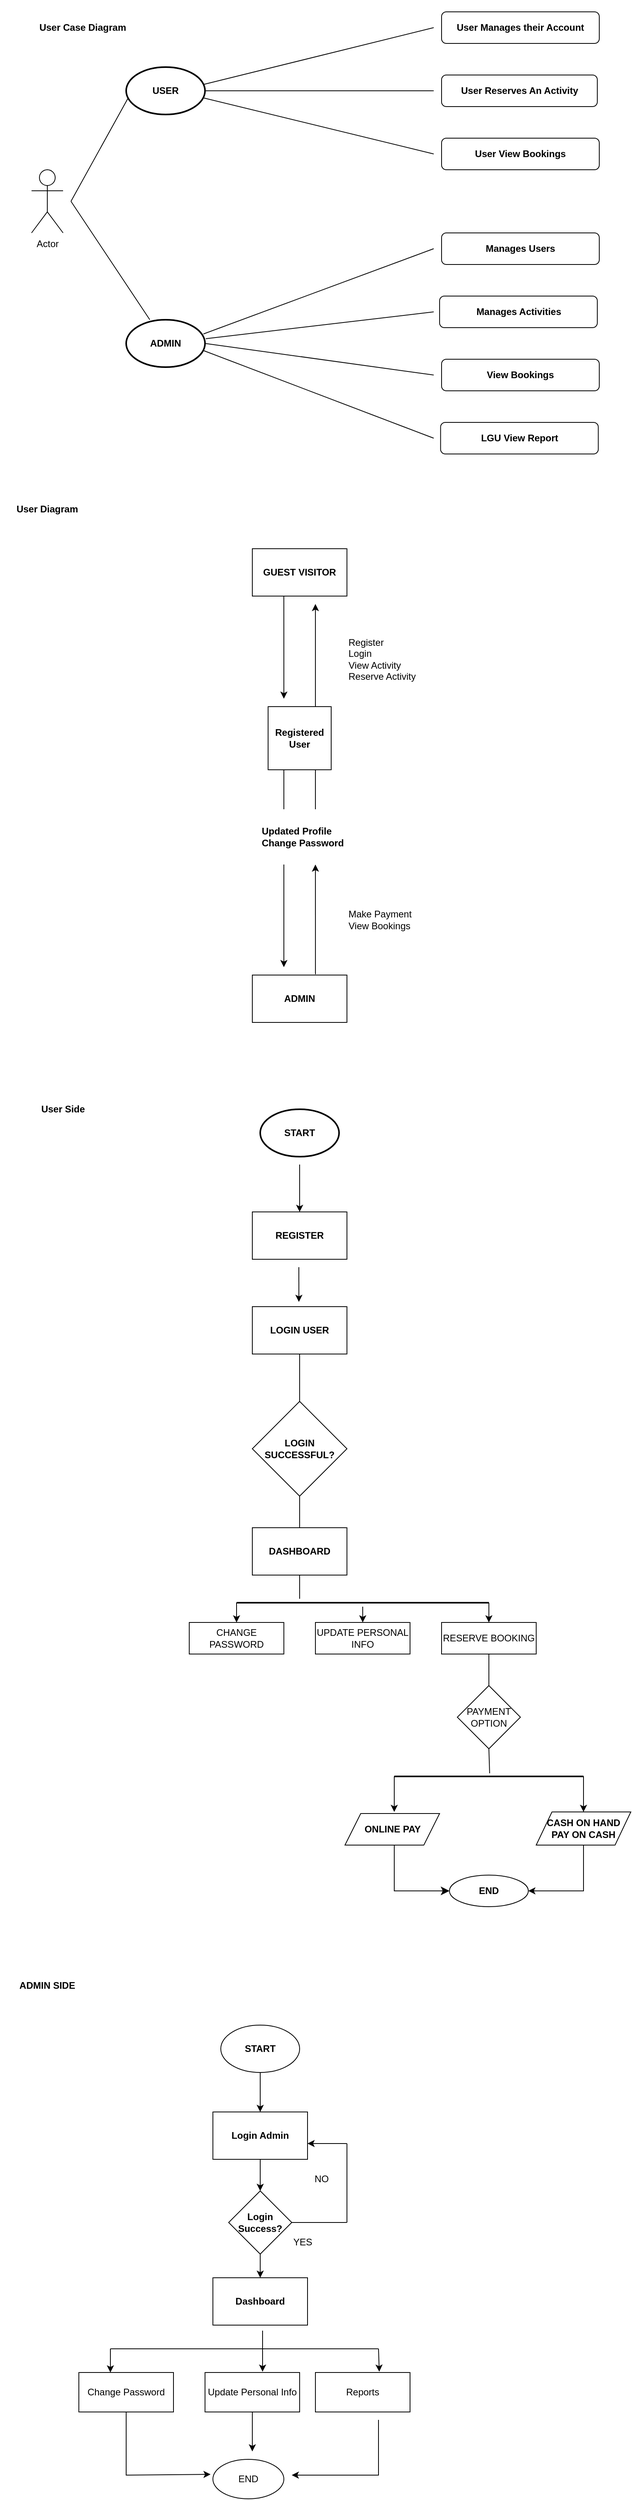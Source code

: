 <mxfile version="24.5.3" type="device">
  <diagram id="C5RBs43oDa-KdzZeNtuy" name="Page-1">
    <mxGraphModel dx="938" dy="640" grid="1" gridSize="10" guides="1" tooltips="1" connect="1" arrows="1" fold="1" page="1" pageScale="1" pageWidth="827" pageHeight="1169" math="0" shadow="0">
      <root>
        <mxCell id="WIyWlLk6GJQsqaUBKTNV-0" />
        <mxCell id="WIyWlLk6GJQsqaUBKTNV-1" parent="WIyWlLk6GJQsqaUBKTNV-0" />
        <mxCell id="XAtL01Sa8rDgGmlo7G_e-5" value="User Manages their Account" style="rounded=1;whiteSpace=wrap;html=1;fontStyle=1" vertex="1" parent="WIyWlLk6GJQsqaUBKTNV-1">
          <mxGeometry x="560" y="40" width="200" height="40" as="geometry" />
        </mxCell>
        <mxCell id="XAtL01Sa8rDgGmlo7G_e-6" value="User View Bookings" style="rounded=1;whiteSpace=wrap;html=1;fontStyle=1" vertex="1" parent="WIyWlLk6GJQsqaUBKTNV-1">
          <mxGeometry x="560" y="200" width="200" height="40" as="geometry" />
        </mxCell>
        <mxCell id="XAtL01Sa8rDgGmlo7G_e-7" value="Manages Activities" style="rounded=1;whiteSpace=wrap;html=1;fontStyle=1" vertex="1" parent="WIyWlLk6GJQsqaUBKTNV-1">
          <mxGeometry x="557.5" y="400" width="200" height="40" as="geometry" />
        </mxCell>
        <mxCell id="XAtL01Sa8rDgGmlo7G_e-8" value="User Reserves An Activity" style="rounded=1;whiteSpace=wrap;html=1;fontStyle=1" vertex="1" parent="WIyWlLk6GJQsqaUBKTNV-1">
          <mxGeometry x="560" y="120" width="197.5" height="40" as="geometry" />
        </mxCell>
        <mxCell id="XAtL01Sa8rDgGmlo7G_e-9" value="LGU View Report" style="rounded=1;whiteSpace=wrap;html=1;fontStyle=1" vertex="1" parent="WIyWlLk6GJQsqaUBKTNV-1">
          <mxGeometry x="558.75" y="560" width="200" height="40" as="geometry" />
        </mxCell>
        <mxCell id="XAtL01Sa8rDgGmlo7G_e-10" value="View Bookings" style="rounded=1;whiteSpace=wrap;html=1;fontStyle=1" vertex="1" parent="WIyWlLk6GJQsqaUBKTNV-1">
          <mxGeometry x="560" y="480" width="200" height="40" as="geometry" />
        </mxCell>
        <mxCell id="XAtL01Sa8rDgGmlo7G_e-11" value="Manages Users" style="rounded=1;whiteSpace=wrap;html=1;fontStyle=1" vertex="1" parent="WIyWlLk6GJQsqaUBKTNV-1">
          <mxGeometry x="560" y="320" width="200" height="40" as="geometry" />
        </mxCell>
        <mxCell id="XAtL01Sa8rDgGmlo7G_e-30" style="edgeStyle=orthogonalEdgeStyle;rounded=0;orthogonalLoop=1;jettySize=auto;html=1;exitX=0.5;exitY=1;exitDx=0;exitDy=0;" edge="1" parent="WIyWlLk6GJQsqaUBKTNV-1" source="XAtL01Sa8rDgGmlo7G_e-11" target="XAtL01Sa8rDgGmlo7G_e-11">
          <mxGeometry relative="1" as="geometry" />
        </mxCell>
        <mxCell id="XAtL01Sa8rDgGmlo7G_e-34" value="" style="endArrow=none;html=1;rounded=0;exitX=0.98;exitY=0.367;exitDx=0;exitDy=0;exitPerimeter=0;" edge="1" parent="WIyWlLk6GJQsqaUBKTNV-1">
          <mxGeometry width="50" height="50" relative="1" as="geometry">
            <mxPoint x="258" y="132.02" as="sourcePoint" />
            <mxPoint x="550" y="60" as="targetPoint" />
          </mxGeometry>
        </mxCell>
        <mxCell id="XAtL01Sa8rDgGmlo7G_e-35" value="" style="endArrow=none;html=1;rounded=0;exitX=1;exitY=0.5;exitDx=0;exitDy=0;" edge="1" parent="WIyWlLk6GJQsqaUBKTNV-1">
          <mxGeometry width="50" height="50" relative="1" as="geometry">
            <mxPoint x="260" y="140" as="sourcePoint" />
            <mxPoint x="550" y="140" as="targetPoint" />
          </mxGeometry>
        </mxCell>
        <mxCell id="XAtL01Sa8rDgGmlo7G_e-36" value="" style="endArrow=none;html=1;rounded=0;exitX=0.98;exitY=0.65;exitDx=0;exitDy=0;exitPerimeter=0;" edge="1" parent="WIyWlLk6GJQsqaUBKTNV-1">
          <mxGeometry width="50" height="50" relative="1" as="geometry">
            <mxPoint x="258" y="149" as="sourcePoint" />
            <mxPoint x="550" y="220" as="targetPoint" />
          </mxGeometry>
        </mxCell>
        <mxCell id="XAtL01Sa8rDgGmlo7G_e-37" value="Actor" style="shape=umlActor;verticalLabelPosition=bottom;verticalAlign=top;html=1;outlineConnect=0;" vertex="1" parent="WIyWlLk6GJQsqaUBKTNV-1">
          <mxGeometry x="40" y="240" width="40" height="80" as="geometry" />
        </mxCell>
        <mxCell id="XAtL01Sa8rDgGmlo7G_e-40" value="" style="endArrow=none;html=1;rounded=0;entryX=0.02;entryY=0.667;entryDx=0;entryDy=0;entryPerimeter=0;" edge="1" parent="WIyWlLk6GJQsqaUBKTNV-1">
          <mxGeometry width="50" height="50" relative="1" as="geometry">
            <mxPoint x="90" y="280" as="sourcePoint" />
            <mxPoint x="162" y="150.02" as="targetPoint" />
          </mxGeometry>
        </mxCell>
        <mxCell id="XAtL01Sa8rDgGmlo7G_e-41" value="" style="endArrow=none;html=1;rounded=0;" edge="1" parent="WIyWlLk6GJQsqaUBKTNV-1" target="XAtL01Sa8rDgGmlo7G_e-78">
          <mxGeometry width="50" height="50" relative="1" as="geometry">
            <mxPoint x="90" y="280" as="sourcePoint" />
            <mxPoint x="193" y="431.98" as="targetPoint" />
          </mxGeometry>
        </mxCell>
        <mxCell id="XAtL01Sa8rDgGmlo7G_e-42" value="" style="endArrow=none;html=1;rounded=0;exitX=0.98;exitY=0.65;exitDx=0;exitDy=0;exitPerimeter=0;" edge="1" parent="WIyWlLk6GJQsqaUBKTNV-1">
          <mxGeometry width="50" height="50" relative="1" as="geometry">
            <mxPoint x="258" y="469" as="sourcePoint" />
            <mxPoint x="550" y="580" as="targetPoint" />
          </mxGeometry>
        </mxCell>
        <mxCell id="XAtL01Sa8rDgGmlo7G_e-43" value="" style="endArrow=none;html=1;rounded=0;exitX=1;exitY=0.5;exitDx=0;exitDy=0;" edge="1" parent="WIyWlLk6GJQsqaUBKTNV-1">
          <mxGeometry width="50" height="50" relative="1" as="geometry">
            <mxPoint x="260" y="460" as="sourcePoint" />
            <mxPoint x="550" y="500" as="targetPoint" />
          </mxGeometry>
        </mxCell>
        <mxCell id="XAtL01Sa8rDgGmlo7G_e-44" value="" style="endArrow=none;html=1;rounded=0;exitX=1.01;exitY=0.4;exitDx=0;exitDy=0;exitPerimeter=0;" edge="1" parent="WIyWlLk6GJQsqaUBKTNV-1">
          <mxGeometry width="50" height="50" relative="1" as="geometry">
            <mxPoint x="261" y="454" as="sourcePoint" />
            <mxPoint x="550" y="420" as="targetPoint" />
          </mxGeometry>
        </mxCell>
        <mxCell id="XAtL01Sa8rDgGmlo7G_e-45" value="" style="endArrow=none;html=1;rounded=0;exitX=0.98;exitY=0.3;exitDx=0;exitDy=0;exitPerimeter=0;" edge="1" parent="WIyWlLk6GJQsqaUBKTNV-1">
          <mxGeometry width="50" height="50" relative="1" as="geometry">
            <mxPoint x="258" y="448" as="sourcePoint" />
            <mxPoint x="550" y="340" as="targetPoint" />
          </mxGeometry>
        </mxCell>
        <mxCell id="XAtL01Sa8rDgGmlo7G_e-49" value="Registered User" style="whiteSpace=wrap;html=1;aspect=fixed;fontStyle=1" vertex="1" parent="WIyWlLk6GJQsqaUBKTNV-1">
          <mxGeometry x="340" y="920" width="80" height="80" as="geometry" />
        </mxCell>
        <mxCell id="XAtL01Sa8rDgGmlo7G_e-50" style="edgeStyle=orthogonalEdgeStyle;rounded=0;orthogonalLoop=1;jettySize=auto;html=1;exitX=0.5;exitY=1;exitDx=0;exitDy=0;" edge="1" parent="WIyWlLk6GJQsqaUBKTNV-1">
          <mxGeometry relative="1" as="geometry">
            <mxPoint x="380" y="840" as="sourcePoint" />
            <mxPoint x="380" y="840" as="targetPoint" />
          </mxGeometry>
        </mxCell>
        <mxCell id="XAtL01Sa8rDgGmlo7G_e-51" value="GUEST VISITOR" style="rounded=0;whiteSpace=wrap;html=1;fontStyle=1" vertex="1" parent="WIyWlLk6GJQsqaUBKTNV-1">
          <mxGeometry x="320" y="720" width="120" height="60" as="geometry" />
        </mxCell>
        <mxCell id="XAtL01Sa8rDgGmlo7G_e-52" value="" style="endArrow=classic;html=1;rounded=0;exitX=0.333;exitY=1;exitDx=0;exitDy=0;exitPerimeter=0;" edge="1" parent="WIyWlLk6GJQsqaUBKTNV-1" source="XAtL01Sa8rDgGmlo7G_e-51">
          <mxGeometry width="50" height="50" relative="1" as="geometry">
            <mxPoint x="380" y="800" as="sourcePoint" />
            <mxPoint x="360" y="910" as="targetPoint" />
            <Array as="points">
              <mxPoint x="360" y="850" />
            </Array>
          </mxGeometry>
        </mxCell>
        <mxCell id="XAtL01Sa8rDgGmlo7G_e-53" value="" style="endArrow=classic;html=1;rounded=0;exitX=0.75;exitY=0;exitDx=0;exitDy=0;" edge="1" parent="WIyWlLk6GJQsqaUBKTNV-1" source="XAtL01Sa8rDgGmlo7G_e-49">
          <mxGeometry width="50" height="50" relative="1" as="geometry">
            <mxPoint x="390" y="1000" as="sourcePoint" />
            <mxPoint x="400" y="790" as="targetPoint" />
            <Array as="points" />
          </mxGeometry>
        </mxCell>
        <mxCell id="XAtL01Sa8rDgGmlo7G_e-54" value="ADMIN" style="rounded=0;whiteSpace=wrap;html=1;fontStyle=1" vertex="1" parent="WIyWlLk6GJQsqaUBKTNV-1">
          <mxGeometry x="320" y="1260" width="120" height="60" as="geometry" />
        </mxCell>
        <mxCell id="XAtL01Sa8rDgGmlo7G_e-57" value="Register&lt;div&gt;Login&lt;/div&gt;&lt;div&gt;View Activity&lt;/div&gt;&lt;div&gt;Reserve Activity&lt;/div&gt;" style="text;strokeColor=none;fillColor=none;html=1;whiteSpace=wrap;verticalAlign=middle;overflow=hidden;fontStyle=0" vertex="1" parent="WIyWlLk6GJQsqaUBKTNV-1">
          <mxGeometry x="440" y="820" width="100" height="80" as="geometry" />
        </mxCell>
        <mxCell id="XAtL01Sa8rDgGmlo7G_e-58" value="Updated Profile&lt;div&gt;Change Password&lt;/div&gt;" style="text;strokeColor=none;fillColor=none;html=1;whiteSpace=wrap;verticalAlign=middle;overflow=hidden;fontStyle=1" vertex="1" parent="WIyWlLk6GJQsqaUBKTNV-1">
          <mxGeometry x="330" y="1050" width="110" height="70" as="geometry" />
        </mxCell>
        <mxCell id="XAtL01Sa8rDgGmlo7G_e-59" value="" style="endArrow=none;html=1;rounded=0;entryX=0.25;entryY=1;entryDx=0;entryDy=0;" edge="1" parent="WIyWlLk6GJQsqaUBKTNV-1" target="XAtL01Sa8rDgGmlo7G_e-49">
          <mxGeometry width="50" height="50" relative="1" as="geometry">
            <mxPoint x="360" y="1050" as="sourcePoint" />
            <mxPoint x="440" y="1010" as="targetPoint" />
          </mxGeometry>
        </mxCell>
        <mxCell id="XAtL01Sa8rDgGmlo7G_e-60" value="" style="endArrow=none;html=1;rounded=0;entryX=0.75;entryY=1;entryDx=0;entryDy=0;" edge="1" parent="WIyWlLk6GJQsqaUBKTNV-1" target="XAtL01Sa8rDgGmlo7G_e-49">
          <mxGeometry width="50" height="50" relative="1" as="geometry">
            <mxPoint x="400" y="1050" as="sourcePoint" />
            <mxPoint x="440" y="1010" as="targetPoint" />
          </mxGeometry>
        </mxCell>
        <mxCell id="XAtL01Sa8rDgGmlo7G_e-63" value="" style="endArrow=classic;html=1;rounded=0;" edge="1" parent="WIyWlLk6GJQsqaUBKTNV-1">
          <mxGeometry width="50" height="50" relative="1" as="geometry">
            <mxPoint x="360" y="1120" as="sourcePoint" />
            <mxPoint x="360" y="1250" as="targetPoint" />
          </mxGeometry>
        </mxCell>
        <mxCell id="XAtL01Sa8rDgGmlo7G_e-64" value="" style="endArrow=classic;html=1;rounded=0;exitX=0.667;exitY=-0.017;exitDx=0;exitDy=0;exitPerimeter=0;" edge="1" parent="WIyWlLk6GJQsqaUBKTNV-1" source="XAtL01Sa8rDgGmlo7G_e-54">
          <mxGeometry width="50" height="50" relative="1" as="geometry">
            <mxPoint x="400" y="1250" as="sourcePoint" />
            <mxPoint x="400" y="1120" as="targetPoint" />
          </mxGeometry>
        </mxCell>
        <mxCell id="XAtL01Sa8rDgGmlo7G_e-65" value="Make Payment&amp;nbsp;&lt;div&gt;View Bookings&lt;/div&gt;" style="text;strokeColor=none;fillColor=none;html=1;whiteSpace=wrap;verticalAlign=middle;overflow=hidden;fontStyle=0" vertex="1" parent="WIyWlLk6GJQsqaUBKTNV-1">
          <mxGeometry x="440" y="1150" width="100" height="80" as="geometry" />
        </mxCell>
        <UserObject label="User Case Diagram" placeholders="1" name="Variable" id="XAtL01Sa8rDgGmlo7G_e-68">
          <mxCell style="text;html=1;strokeColor=none;fillColor=none;align=center;verticalAlign=middle;whiteSpace=wrap;overflow=hidden;fontStyle=1" vertex="1" parent="WIyWlLk6GJQsqaUBKTNV-1">
            <mxGeometry x="10" y="25" width="190" height="70" as="geometry" />
          </mxCell>
        </UserObject>
        <UserObject label="User Diagram" placeholders="1" name="Variable" id="XAtL01Sa8rDgGmlo7G_e-70">
          <mxCell style="text;html=1;strokeColor=none;fillColor=none;align=center;verticalAlign=middle;whiteSpace=wrap;overflow=hidden;fontStyle=1" vertex="1" parent="WIyWlLk6GJQsqaUBKTNV-1">
            <mxGeometry y="660" width="120" height="20" as="geometry" />
          </mxCell>
        </UserObject>
        <UserObject label="User Side" placeholders="1" name="Variable" id="XAtL01Sa8rDgGmlo7G_e-72">
          <mxCell style="text;html=1;strokeColor=none;fillColor=none;align=center;verticalAlign=middle;whiteSpace=wrap;overflow=hidden;fontStyle=1" vertex="1" parent="WIyWlLk6GJQsqaUBKTNV-1">
            <mxGeometry x="40" y="1420" width="80" height="20" as="geometry" />
          </mxCell>
        </UserObject>
        <mxCell id="XAtL01Sa8rDgGmlo7G_e-76" value="USER" style="strokeWidth=2;html=1;shape=mxgraph.flowchart.start_1;whiteSpace=wrap;fontStyle=1" vertex="1" parent="WIyWlLk6GJQsqaUBKTNV-1">
          <mxGeometry x="160" y="110" width="100" height="60" as="geometry" />
        </mxCell>
        <mxCell id="XAtL01Sa8rDgGmlo7G_e-78" value="ADMIN" style="strokeWidth=2;html=1;shape=mxgraph.flowchart.start_1;whiteSpace=wrap;fontStyle=1" vertex="1" parent="WIyWlLk6GJQsqaUBKTNV-1">
          <mxGeometry x="160" y="430" width="100" height="60" as="geometry" />
        </mxCell>
        <mxCell id="XAtL01Sa8rDgGmlo7G_e-79" value="START" style="strokeWidth=2;html=1;shape=mxgraph.flowchart.start_1;whiteSpace=wrap;fontStyle=1" vertex="1" parent="WIyWlLk6GJQsqaUBKTNV-1">
          <mxGeometry x="330" y="1430" width="100" height="60" as="geometry" />
        </mxCell>
        <mxCell id="XAtL01Sa8rDgGmlo7G_e-81" value="REGISTER" style="rounded=0;whiteSpace=wrap;html=1;fontStyle=1" vertex="1" parent="WIyWlLk6GJQsqaUBKTNV-1">
          <mxGeometry x="320" y="1560" width="120" height="60" as="geometry" />
        </mxCell>
        <mxCell id="XAtL01Sa8rDgGmlo7G_e-83" value="LOGIN USER" style="rounded=0;whiteSpace=wrap;html=1;fontStyle=1" vertex="1" parent="WIyWlLk6GJQsqaUBKTNV-1">
          <mxGeometry x="320" y="1680" width="120" height="60" as="geometry" />
        </mxCell>
        <mxCell id="XAtL01Sa8rDgGmlo7G_e-84" value="LOGIN SUCCESSFUL?" style="rhombus;whiteSpace=wrap;html=1;fontStyle=1" vertex="1" parent="WIyWlLk6GJQsqaUBKTNV-1">
          <mxGeometry x="320" y="1800" width="120" height="120" as="geometry" />
        </mxCell>
        <mxCell id="XAtL01Sa8rDgGmlo7G_e-85" value="DASHBOARD" style="rounded=0;whiteSpace=wrap;html=1;fontStyle=1" vertex="1" parent="WIyWlLk6GJQsqaUBKTNV-1">
          <mxGeometry x="320" y="1960" width="120" height="60" as="geometry" />
        </mxCell>
        <mxCell id="XAtL01Sa8rDgGmlo7G_e-86" value="CHANGE PASSWORD" style="rounded=0;whiteSpace=wrap;html=1;fontStyle=0" vertex="1" parent="WIyWlLk6GJQsqaUBKTNV-1">
          <mxGeometry x="240" y="2080" width="120" height="40" as="geometry" />
        </mxCell>
        <mxCell id="XAtL01Sa8rDgGmlo7G_e-87" value="UPDATE PERSONAL INFO" style="rounded=0;whiteSpace=wrap;html=1;fontStyle=0" vertex="1" parent="WIyWlLk6GJQsqaUBKTNV-1">
          <mxGeometry x="400" y="2080" width="120" height="40" as="geometry" />
        </mxCell>
        <mxCell id="XAtL01Sa8rDgGmlo7G_e-88" value="RESERVE BOOKING" style="rounded=0;whiteSpace=wrap;html=1;fontStyle=0" vertex="1" parent="WIyWlLk6GJQsqaUBKTNV-1">
          <mxGeometry x="560" y="2080" width="120" height="40" as="geometry" />
        </mxCell>
        <mxCell id="XAtL01Sa8rDgGmlo7G_e-90" value="PAYMENT OPTION" style="rhombus;whiteSpace=wrap;html=1;" vertex="1" parent="WIyWlLk6GJQsqaUBKTNV-1">
          <mxGeometry x="580" y="2160" width="80" height="80" as="geometry" />
        </mxCell>
        <mxCell id="XAtL01Sa8rDgGmlo7G_e-92" value="ONLINE PAY" style="shape=parallelogram;perimeter=parallelogramPerimeter;whiteSpace=wrap;html=1;fixedSize=1;fontStyle=1" vertex="1" parent="WIyWlLk6GJQsqaUBKTNV-1">
          <mxGeometry x="437.5" y="2322" width="120" height="40" as="geometry" />
        </mxCell>
        <mxCell id="XAtL01Sa8rDgGmlo7G_e-94" value="CASH ON HAND&lt;div&gt;PAY ON CASH&lt;/div&gt;" style="shape=parallelogram;perimeter=parallelogramPerimeter;whiteSpace=wrap;html=1;fixedSize=1;fontStyle=1" vertex="1" parent="WIyWlLk6GJQsqaUBKTNV-1">
          <mxGeometry x="680" y="2320" width="120" height="42" as="geometry" />
        </mxCell>
        <mxCell id="XAtL01Sa8rDgGmlo7G_e-96" value="" style="endArrow=classic;html=1;rounded=0;entryX=0.492;entryY=-0.1;entryDx=0;entryDy=0;entryPerimeter=0;" edge="1" parent="WIyWlLk6GJQsqaUBKTNV-1" target="XAtL01Sa8rDgGmlo7G_e-83">
          <mxGeometry width="50" height="50" relative="1" as="geometry">
            <mxPoint x="379" y="1630" as="sourcePoint" />
            <mxPoint x="450" y="1530" as="targetPoint" />
          </mxGeometry>
        </mxCell>
        <mxCell id="XAtL01Sa8rDgGmlo7G_e-97" value="" style="endArrow=classic;html=1;rounded=0;entryX=0.5;entryY=0;entryDx=0;entryDy=0;" edge="1" parent="WIyWlLk6GJQsqaUBKTNV-1" target="XAtL01Sa8rDgGmlo7G_e-81">
          <mxGeometry width="50" height="50" relative="1" as="geometry">
            <mxPoint x="380" y="1500" as="sourcePoint" />
            <mxPoint x="450" y="1530" as="targetPoint" />
          </mxGeometry>
        </mxCell>
        <mxCell id="XAtL01Sa8rDgGmlo7G_e-98" value="" style="endArrow=none;html=1;rounded=0;exitX=0.5;exitY=1;exitDx=0;exitDy=0;entryX=0.5;entryY=0;entryDx=0;entryDy=0;" edge="1" parent="WIyWlLk6GJQsqaUBKTNV-1" source="XAtL01Sa8rDgGmlo7G_e-83" target="XAtL01Sa8rDgGmlo7G_e-84">
          <mxGeometry width="50" height="50" relative="1" as="geometry">
            <mxPoint x="400" y="1580" as="sourcePoint" />
            <mxPoint x="380" y="1790" as="targetPoint" />
          </mxGeometry>
        </mxCell>
        <mxCell id="XAtL01Sa8rDgGmlo7G_e-99" value="" style="endArrow=none;html=1;rounded=0;entryX=0.5;entryY=1;entryDx=0;entryDy=0;exitX=0.5;exitY=0;exitDx=0;exitDy=0;" edge="1" parent="WIyWlLk6GJQsqaUBKTNV-1" source="XAtL01Sa8rDgGmlo7G_e-85" target="XAtL01Sa8rDgGmlo7G_e-84">
          <mxGeometry width="50" height="50" relative="1" as="geometry">
            <mxPoint x="400" y="2080" as="sourcePoint" />
            <mxPoint x="450" y="2030" as="targetPoint" />
          </mxGeometry>
        </mxCell>
        <mxCell id="XAtL01Sa8rDgGmlo7G_e-100" value="" style="endArrow=none;html=1;rounded=0;entryX=0.5;entryY=1;entryDx=0;entryDy=0;" edge="1" parent="WIyWlLk6GJQsqaUBKTNV-1" target="XAtL01Sa8rDgGmlo7G_e-85">
          <mxGeometry width="50" height="50" relative="1" as="geometry">
            <mxPoint x="380" y="2050" as="sourcePoint" />
            <mxPoint x="450" y="2030" as="targetPoint" />
          </mxGeometry>
        </mxCell>
        <mxCell id="XAtL01Sa8rDgGmlo7G_e-104" value="" style="line;strokeWidth=2;html=1;" vertex="1" parent="WIyWlLk6GJQsqaUBKTNV-1">
          <mxGeometry x="300" y="2050" width="320" height="10" as="geometry" />
        </mxCell>
        <mxCell id="XAtL01Sa8rDgGmlo7G_e-117" value="" style="endArrow=classic;html=1;rounded=0;entryX=0.5;entryY=0;entryDx=0;entryDy=0;exitX=1;exitY=0.5;exitDx=0;exitDy=0;exitPerimeter=0;" edge="1" parent="WIyWlLk6GJQsqaUBKTNV-1" source="XAtL01Sa8rDgGmlo7G_e-104" target="XAtL01Sa8rDgGmlo7G_e-88">
          <mxGeometry width="50" height="50" relative="1" as="geometry">
            <mxPoint x="400" y="1980" as="sourcePoint" />
            <mxPoint x="450" y="1930" as="targetPoint" />
          </mxGeometry>
        </mxCell>
        <mxCell id="XAtL01Sa8rDgGmlo7G_e-118" value="" style="endArrow=classic;html=1;rounded=0;entryX=0.5;entryY=0;entryDx=0;entryDy=0;exitX=0;exitY=0.5;exitDx=0;exitDy=0;exitPerimeter=0;" edge="1" parent="WIyWlLk6GJQsqaUBKTNV-1" source="XAtL01Sa8rDgGmlo7G_e-104" target="XAtL01Sa8rDgGmlo7G_e-86">
          <mxGeometry width="50" height="50" relative="1" as="geometry">
            <mxPoint x="400" y="1980" as="sourcePoint" />
            <mxPoint x="450" y="1930" as="targetPoint" />
          </mxGeometry>
        </mxCell>
        <mxCell id="XAtL01Sa8rDgGmlo7G_e-121" value="" style="endArrow=classic;html=1;rounded=0;" edge="1" parent="WIyWlLk6GJQsqaUBKTNV-1">
          <mxGeometry width="50" height="50" relative="1" as="geometry">
            <mxPoint x="460" y="2060" as="sourcePoint" />
            <mxPoint x="460" y="2080" as="targetPoint" />
          </mxGeometry>
        </mxCell>
        <mxCell id="XAtL01Sa8rDgGmlo7G_e-122" value="" style="endArrow=none;html=1;rounded=0;entryX=0.5;entryY=1;entryDx=0;entryDy=0;exitX=0.5;exitY=0;exitDx=0;exitDy=0;" edge="1" parent="WIyWlLk6GJQsqaUBKTNV-1" source="XAtL01Sa8rDgGmlo7G_e-90" target="XAtL01Sa8rDgGmlo7G_e-88">
          <mxGeometry width="50" height="50" relative="1" as="geometry">
            <mxPoint x="400" y="2180" as="sourcePoint" />
            <mxPoint x="450" y="2130" as="targetPoint" />
          </mxGeometry>
        </mxCell>
        <mxCell id="XAtL01Sa8rDgGmlo7G_e-123" value="" style="line;strokeWidth=2;html=1;" vertex="1" parent="WIyWlLk6GJQsqaUBKTNV-1">
          <mxGeometry x="500" y="2270" width="240" height="10" as="geometry" />
        </mxCell>
        <mxCell id="XAtL01Sa8rDgGmlo7G_e-124" value="" style="endArrow=classic;html=1;rounded=0;entryX=0.5;entryY=0;entryDx=0;entryDy=0;exitX=1;exitY=0.5;exitDx=0;exitDy=0;exitPerimeter=0;" edge="1" parent="WIyWlLk6GJQsqaUBKTNV-1" source="XAtL01Sa8rDgGmlo7G_e-123" target="XAtL01Sa8rDgGmlo7G_e-94">
          <mxGeometry width="50" height="50" relative="1" as="geometry">
            <mxPoint x="400" y="2320" as="sourcePoint" />
            <mxPoint x="450" y="2270" as="targetPoint" />
          </mxGeometry>
        </mxCell>
        <mxCell id="XAtL01Sa8rDgGmlo7G_e-125" value="" style="endArrow=classic;html=1;rounded=0;exitX=0;exitY=0.5;exitDx=0;exitDy=0;exitPerimeter=0;" edge="1" parent="WIyWlLk6GJQsqaUBKTNV-1" source="XAtL01Sa8rDgGmlo7G_e-123">
          <mxGeometry width="50" height="50" relative="1" as="geometry">
            <mxPoint x="400" y="2320" as="sourcePoint" />
            <mxPoint x="500" y="2320" as="targetPoint" />
          </mxGeometry>
        </mxCell>
        <mxCell id="XAtL01Sa8rDgGmlo7G_e-127" value="" style="endArrow=none;html=1;rounded=0;entryX=0.5;entryY=1;entryDx=0;entryDy=0;exitX=0.504;exitY=0.1;exitDx=0;exitDy=0;exitPerimeter=0;" edge="1" parent="WIyWlLk6GJQsqaUBKTNV-1" source="XAtL01Sa8rDgGmlo7G_e-123" target="XAtL01Sa8rDgGmlo7G_e-90">
          <mxGeometry width="50" height="50" relative="1" as="geometry">
            <mxPoint x="400" y="2320" as="sourcePoint" />
            <mxPoint x="450" y="2270" as="targetPoint" />
          </mxGeometry>
        </mxCell>
        <mxCell id="XAtL01Sa8rDgGmlo7G_e-128" value="END" style="ellipse;whiteSpace=wrap;html=1;fontStyle=1" vertex="1" parent="WIyWlLk6GJQsqaUBKTNV-1">
          <mxGeometry x="570" y="2400" width="100" height="40" as="geometry" />
        </mxCell>
        <mxCell id="XAtL01Sa8rDgGmlo7G_e-129" value="" style="edgeStyle=segmentEdgeStyle;endArrow=classic;html=1;curved=0;rounded=0;endSize=8;startSize=8;exitX=0.5;exitY=1;exitDx=0;exitDy=0;" edge="1" parent="WIyWlLk6GJQsqaUBKTNV-1" source="XAtL01Sa8rDgGmlo7G_e-92" target="XAtL01Sa8rDgGmlo7G_e-128">
          <mxGeometry width="50" height="50" relative="1" as="geometry">
            <mxPoint x="190" y="2190" as="sourcePoint" />
            <mxPoint x="370" y="2640" as="targetPoint" />
            <Array as="points">
              <mxPoint x="500" y="2362" />
              <mxPoint x="500" y="2420" />
            </Array>
          </mxGeometry>
        </mxCell>
        <mxCell id="XAtL01Sa8rDgGmlo7G_e-132" value="" style="endArrow=classic;html=1;rounded=0;entryX=1;entryY=0.5;entryDx=0;entryDy=0;exitX=0.5;exitY=1;exitDx=0;exitDy=0;" edge="1" parent="WIyWlLk6GJQsqaUBKTNV-1" source="XAtL01Sa8rDgGmlo7G_e-94" target="XAtL01Sa8rDgGmlo7G_e-128">
          <mxGeometry width="50" height="50" relative="1" as="geometry">
            <mxPoint x="790" y="2400" as="sourcePoint" />
            <mxPoint x="680" y="2420" as="targetPoint" />
            <Array as="points">
              <mxPoint x="740" y="2420" />
            </Array>
          </mxGeometry>
        </mxCell>
        <mxCell id="XAtL01Sa8rDgGmlo7G_e-133" value="START" style="ellipse;whiteSpace=wrap;html=1;fontStyle=1" vertex="1" parent="WIyWlLk6GJQsqaUBKTNV-1">
          <mxGeometry x="280" y="2590" width="100" height="60" as="geometry" />
        </mxCell>
        <mxCell id="XAtL01Sa8rDgGmlo7G_e-134" value="ADMIN SIDE" style="text;html=1;align=center;verticalAlign=middle;whiteSpace=wrap;rounded=0;fontStyle=1" vertex="1" parent="WIyWlLk6GJQsqaUBKTNV-1">
          <mxGeometry y="2530" width="120" height="20" as="geometry" />
        </mxCell>
        <mxCell id="XAtL01Sa8rDgGmlo7G_e-135" value="Login Admin" style="rounded=0;whiteSpace=wrap;html=1;fontStyle=1" vertex="1" parent="WIyWlLk6GJQsqaUBKTNV-1">
          <mxGeometry x="270" y="2700" width="120" height="60" as="geometry" />
        </mxCell>
        <mxCell id="XAtL01Sa8rDgGmlo7G_e-136" value="Login Success?" style="rhombus;whiteSpace=wrap;html=1;fontStyle=1" vertex="1" parent="WIyWlLk6GJQsqaUBKTNV-1">
          <mxGeometry x="290" y="2800" width="80" height="80" as="geometry" />
        </mxCell>
        <mxCell id="XAtL01Sa8rDgGmlo7G_e-137" value="Dashboard" style="rounded=0;whiteSpace=wrap;html=1;fontStyle=1" vertex="1" parent="WIyWlLk6GJQsqaUBKTNV-1">
          <mxGeometry x="270" y="2910" width="120" height="60" as="geometry" />
        </mxCell>
        <mxCell id="XAtL01Sa8rDgGmlo7G_e-138" value="Change Password" style="rounded=0;whiteSpace=wrap;html=1;" vertex="1" parent="WIyWlLk6GJQsqaUBKTNV-1">
          <mxGeometry x="100" y="3030" width="120" height="50" as="geometry" />
        </mxCell>
        <mxCell id="XAtL01Sa8rDgGmlo7G_e-139" value="Update Personal Info" style="rounded=0;whiteSpace=wrap;html=1;" vertex="1" parent="WIyWlLk6GJQsqaUBKTNV-1">
          <mxGeometry x="260" y="3030" width="120" height="50" as="geometry" />
        </mxCell>
        <mxCell id="XAtL01Sa8rDgGmlo7G_e-140" value="Reports" style="rounded=0;whiteSpace=wrap;html=1;" vertex="1" parent="WIyWlLk6GJQsqaUBKTNV-1">
          <mxGeometry x="400" y="3030" width="120" height="50" as="geometry" />
        </mxCell>
        <mxCell id="XAtL01Sa8rDgGmlo7G_e-142" style="edgeStyle=orthogonalEdgeStyle;rounded=0;orthogonalLoop=1;jettySize=auto;html=1;exitX=0.5;exitY=1;exitDx=0;exitDy=0;" edge="1" parent="WIyWlLk6GJQsqaUBKTNV-1" source="XAtL01Sa8rDgGmlo7G_e-140" target="XAtL01Sa8rDgGmlo7G_e-140">
          <mxGeometry relative="1" as="geometry">
            <mxPoint x="460" y="3090" as="targetPoint" />
          </mxGeometry>
        </mxCell>
        <mxCell id="XAtL01Sa8rDgGmlo7G_e-144" value="END" style="ellipse;whiteSpace=wrap;html=1;" vertex="1" parent="WIyWlLk6GJQsqaUBKTNV-1">
          <mxGeometry x="270" y="3140" width="90" height="50" as="geometry" />
        </mxCell>
        <mxCell id="XAtL01Sa8rDgGmlo7G_e-145" value="" style="endArrow=classic;html=1;rounded=0;exitX=0.5;exitY=1;exitDx=0;exitDy=0;entryX=0.5;entryY=0;entryDx=0;entryDy=0;" edge="1" parent="WIyWlLk6GJQsqaUBKTNV-1" source="XAtL01Sa8rDgGmlo7G_e-133" target="XAtL01Sa8rDgGmlo7G_e-135">
          <mxGeometry width="50" height="50" relative="1" as="geometry">
            <mxPoint x="400" y="2920" as="sourcePoint" />
            <mxPoint x="450" y="2870" as="targetPoint" />
          </mxGeometry>
        </mxCell>
        <mxCell id="XAtL01Sa8rDgGmlo7G_e-146" value="" style="endArrow=classic;html=1;rounded=0;exitX=0.5;exitY=1;exitDx=0;exitDy=0;entryX=0.5;entryY=0;entryDx=0;entryDy=0;" edge="1" parent="WIyWlLk6GJQsqaUBKTNV-1" source="XAtL01Sa8rDgGmlo7G_e-135" target="XAtL01Sa8rDgGmlo7G_e-136">
          <mxGeometry width="50" height="50" relative="1" as="geometry">
            <mxPoint x="370" y="2780" as="sourcePoint" />
            <mxPoint x="450" y="2870" as="targetPoint" />
            <Array as="points">
              <mxPoint x="330" y="2800" />
            </Array>
          </mxGeometry>
        </mxCell>
        <mxCell id="XAtL01Sa8rDgGmlo7G_e-148" value="" style="endArrow=none;html=1;rounded=0;exitX=1;exitY=0.5;exitDx=0;exitDy=0;" edge="1" parent="WIyWlLk6GJQsqaUBKTNV-1" source="XAtL01Sa8rDgGmlo7G_e-136">
          <mxGeometry width="50" height="50" relative="1" as="geometry">
            <mxPoint x="400" y="2920" as="sourcePoint" />
            <mxPoint x="440" y="2840" as="targetPoint" />
          </mxGeometry>
        </mxCell>
        <mxCell id="XAtL01Sa8rDgGmlo7G_e-149" value="" style="endArrow=none;html=1;rounded=0;" edge="1" parent="WIyWlLk6GJQsqaUBKTNV-1">
          <mxGeometry width="50" height="50" relative="1" as="geometry">
            <mxPoint x="440" y="2840" as="sourcePoint" />
            <mxPoint x="440" y="2740" as="targetPoint" />
          </mxGeometry>
        </mxCell>
        <mxCell id="XAtL01Sa8rDgGmlo7G_e-150" value="" style="endArrow=classic;html=1;rounded=0;entryX=1.033;entryY=0.617;entryDx=0;entryDy=0;entryPerimeter=0;" edge="1" parent="WIyWlLk6GJQsqaUBKTNV-1">
          <mxGeometry width="50" height="50" relative="1" as="geometry">
            <mxPoint x="440" y="2740" as="sourcePoint" />
            <mxPoint x="390.0" y="2740" as="targetPoint" />
            <Array as="points" />
          </mxGeometry>
        </mxCell>
        <mxCell id="XAtL01Sa8rDgGmlo7G_e-151" value="NO" style="text;html=1;align=center;verticalAlign=middle;whiteSpace=wrap;rounded=0;" vertex="1" parent="WIyWlLk6GJQsqaUBKTNV-1">
          <mxGeometry x="377.5" y="2770" width="60" height="30" as="geometry" />
        </mxCell>
        <mxCell id="XAtL01Sa8rDgGmlo7G_e-152" value="" style="endArrow=classic;html=1;rounded=0;exitX=0.5;exitY=1;exitDx=0;exitDy=0;entryX=0.5;entryY=0;entryDx=0;entryDy=0;" edge="1" parent="WIyWlLk6GJQsqaUBKTNV-1" source="XAtL01Sa8rDgGmlo7G_e-136" target="XAtL01Sa8rDgGmlo7G_e-137">
          <mxGeometry width="50" height="50" relative="1" as="geometry">
            <mxPoint x="400" y="2920" as="sourcePoint" />
            <mxPoint x="450" y="2870" as="targetPoint" />
          </mxGeometry>
        </mxCell>
        <mxCell id="XAtL01Sa8rDgGmlo7G_e-153" value="YES" style="text;html=1;align=center;verticalAlign=middle;whiteSpace=wrap;rounded=0;" vertex="1" parent="WIyWlLk6GJQsqaUBKTNV-1">
          <mxGeometry x="354" y="2850" width="60" height="30" as="geometry" />
        </mxCell>
        <mxCell id="XAtL01Sa8rDgGmlo7G_e-154" value="" style="endArrow=none;html=1;rounded=0;entryX=0.525;entryY=1.117;entryDx=0;entryDy=0;entryPerimeter=0;" edge="1" parent="WIyWlLk6GJQsqaUBKTNV-1" target="XAtL01Sa8rDgGmlo7G_e-137">
          <mxGeometry width="50" height="50" relative="1" as="geometry">
            <mxPoint x="333" y="3000" as="sourcePoint" />
            <mxPoint x="450" y="2970" as="targetPoint" />
          </mxGeometry>
        </mxCell>
        <mxCell id="XAtL01Sa8rDgGmlo7G_e-155" value="" style="endArrow=none;html=1;rounded=0;" edge="1" parent="WIyWlLk6GJQsqaUBKTNV-1">
          <mxGeometry width="50" height="50" relative="1" as="geometry">
            <mxPoint x="140" y="3000" as="sourcePoint" />
            <mxPoint x="480" y="3000" as="targetPoint" />
          </mxGeometry>
        </mxCell>
        <mxCell id="XAtL01Sa8rDgGmlo7G_e-156" value="" style="endArrow=classic;html=1;rounded=0;entryX=0.608;entryY=-0.02;entryDx=0;entryDy=0;entryPerimeter=0;" edge="1" parent="WIyWlLk6GJQsqaUBKTNV-1" target="XAtL01Sa8rDgGmlo7G_e-139">
          <mxGeometry width="50" height="50" relative="1" as="geometry">
            <mxPoint x="333" y="3000" as="sourcePoint" />
            <mxPoint x="450" y="2970" as="targetPoint" />
            <Array as="points">
              <mxPoint x="333" y="3029" />
            </Array>
          </mxGeometry>
        </mxCell>
        <mxCell id="XAtL01Sa8rDgGmlo7G_e-157" value="" style="endArrow=classic;html=1;rounded=0;" edge="1" parent="WIyWlLk6GJQsqaUBKTNV-1">
          <mxGeometry width="50" height="50" relative="1" as="geometry">
            <mxPoint x="140" y="3000" as="sourcePoint" />
            <mxPoint x="140" y="3030" as="targetPoint" />
          </mxGeometry>
        </mxCell>
        <mxCell id="XAtL01Sa8rDgGmlo7G_e-159" value="" style="endArrow=classic;html=1;rounded=0;entryX=0.675;entryY=-0.02;entryDx=0;entryDy=0;entryPerimeter=0;" edge="1" parent="WIyWlLk6GJQsqaUBKTNV-1" target="XAtL01Sa8rDgGmlo7G_e-140">
          <mxGeometry width="50" height="50" relative="1" as="geometry">
            <mxPoint x="480" y="3000" as="sourcePoint" />
            <mxPoint x="450" y="2970" as="targetPoint" />
          </mxGeometry>
        </mxCell>
        <mxCell id="XAtL01Sa8rDgGmlo7G_e-160" value="" style="endArrow=classic;html=1;rounded=0;exitX=0.5;exitY=1;exitDx=0;exitDy=0;" edge="1" parent="WIyWlLk6GJQsqaUBKTNV-1" source="XAtL01Sa8rDgGmlo7G_e-139">
          <mxGeometry width="50" height="50" relative="1" as="geometry">
            <mxPoint x="327.5" y="3090" as="sourcePoint" />
            <mxPoint x="320" y="3130" as="targetPoint" />
          </mxGeometry>
        </mxCell>
        <mxCell id="XAtL01Sa8rDgGmlo7G_e-161" value="" style="endArrow=classic;html=1;rounded=0;entryX=-0.033;entryY=0.38;entryDx=0;entryDy=0;entryPerimeter=0;exitX=0.5;exitY=1;exitDx=0;exitDy=0;" edge="1" parent="WIyWlLk6GJQsqaUBKTNV-1" source="XAtL01Sa8rDgGmlo7G_e-138" target="XAtL01Sa8rDgGmlo7G_e-144">
          <mxGeometry width="50" height="50" relative="1" as="geometry">
            <mxPoint x="400" y="3020" as="sourcePoint" />
            <mxPoint x="450" y="2970" as="targetPoint" />
            <Array as="points">
              <mxPoint x="160" y="3160" />
            </Array>
          </mxGeometry>
        </mxCell>
        <mxCell id="XAtL01Sa8rDgGmlo7G_e-162" value="" style="endArrow=classic;html=1;rounded=0;" edge="1" parent="WIyWlLk6GJQsqaUBKTNV-1">
          <mxGeometry width="50" height="50" relative="1" as="geometry">
            <mxPoint x="480" y="3090" as="sourcePoint" />
            <mxPoint x="370" y="3160" as="targetPoint" />
            <Array as="points">
              <mxPoint x="480" y="3160" />
            </Array>
          </mxGeometry>
        </mxCell>
      </root>
    </mxGraphModel>
  </diagram>
</mxfile>

